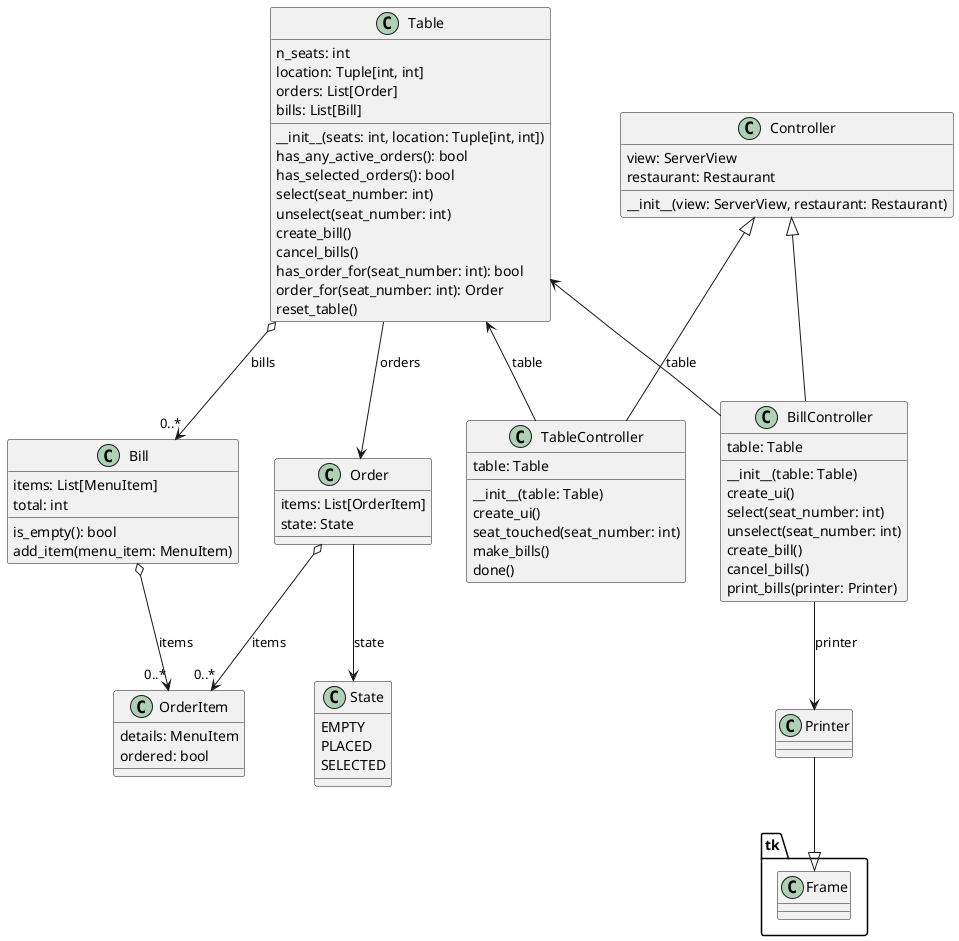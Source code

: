 @startuml
Controller <|-- BillController
Controller <|-- TableController
Table <-- TableController : table
Table o--> "0..*" Bill : bills
Table --> Order : orders
Order o--> "0..*" OrderItem : items
Order --> State : state
Table <-- BillController : table
Bill o--> "0..*" OrderItem : items
BillController --> Printer : printer
Printer --|> tk.Frame

class Controller {
    __init__(view: ServerView, restaurant: Restaurant)
    view: ServerView
    restaurant: Restaurant
}


class BillController {
    table: Table
    __init__(table: Table)
    create_ui()
    select(seat_number: int)
    unselect(seat_number: int)
    create_bill()
    cancel_bills()
    print_bills(printer: Printer)
}

class TableController {
    table: Table
    __init__(table: Table)
    create_ui()
    seat_touched(seat_number: int)
    make_bills()
    done()
}

class Table {
    n_seats: int
    location: Tuple[int, int]
    orders: List[Order]
    bills: List[Bill]
    __init__(seats: int, location: Tuple[int, int])
    has_any_active_orders(): bool
    has_selected_orders(): bool
    select(seat_number: int)
    unselect(seat_number: int)
    create_bill()
    cancel_bills()
    has_order_for(seat_number: int): bool
    order_for(seat_number: int): Order
    reset_table()
}

class Bill {
    items: List[MenuItem]
    total: int
    is_empty(): bool
    add_item(menu_item: MenuItem)
}

class Order {
    items: List[OrderItem]
    state: State
}

class State {
    EMPTY
    PLACED
    SELECTED
}

class OrderItem {
    details: MenuItem
    ordered: bool
}
@enduml